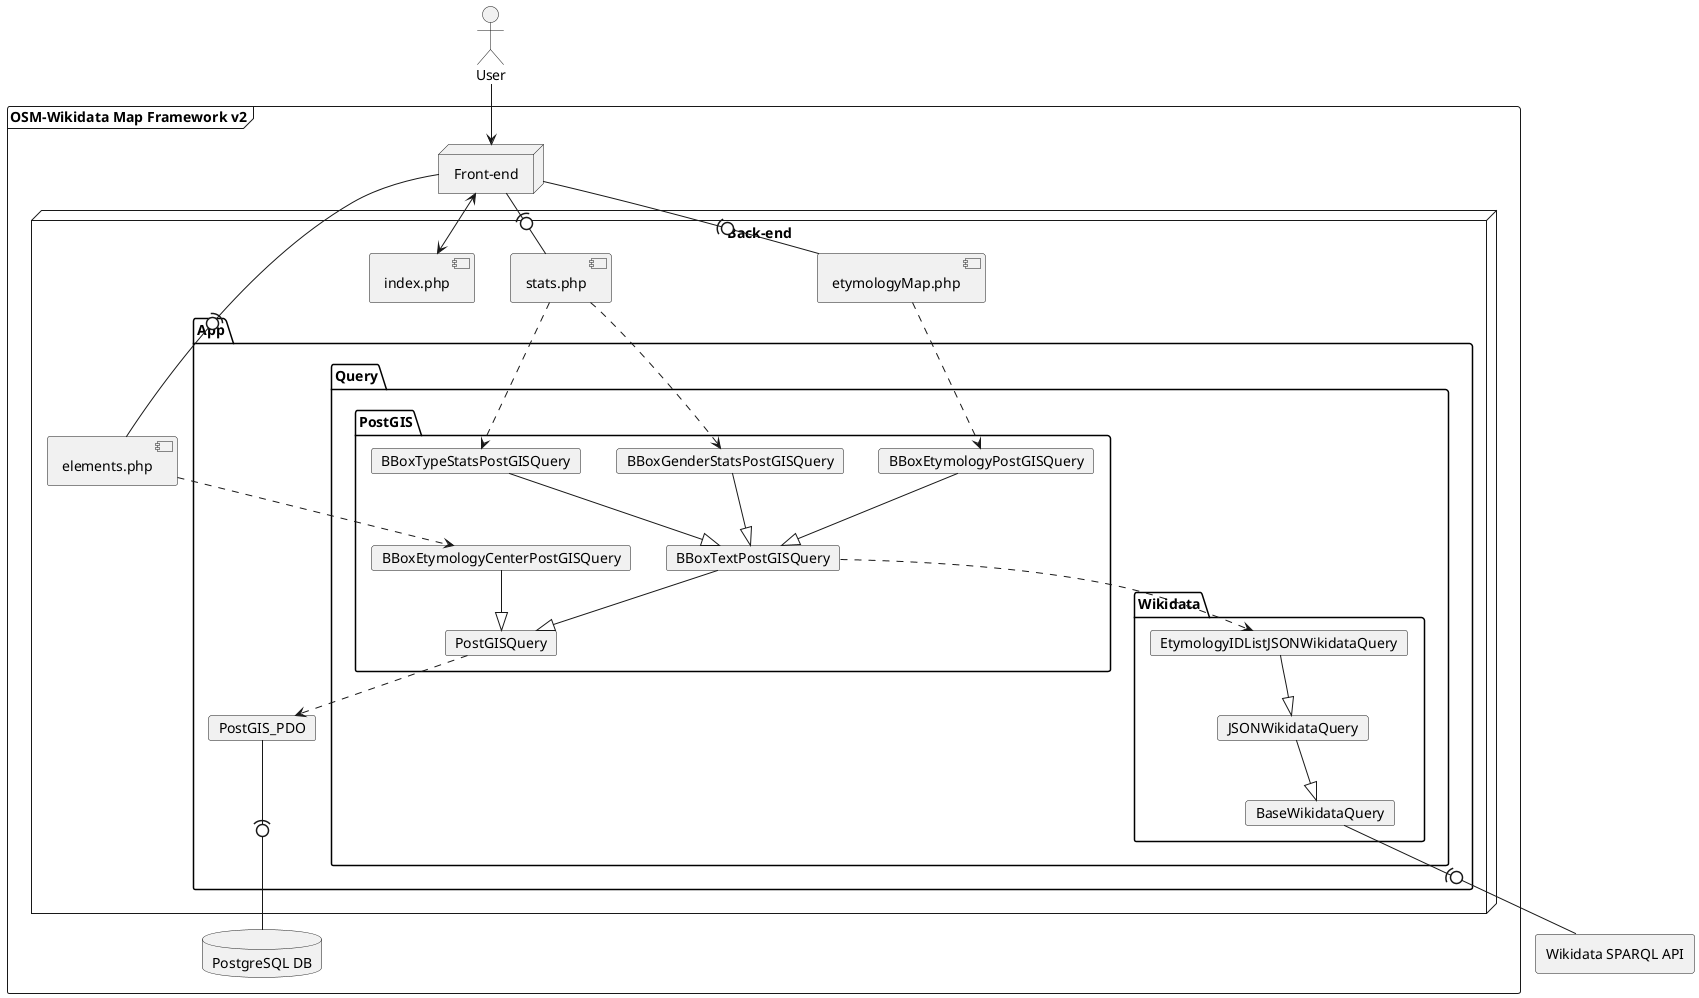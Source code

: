 @startuml v2

actor user as "User"
frame owmf as "OSM-Wikidata Map Framework v2" {
    database db as "PostgreSQL DB"
    node fe as "Front-end"
    node be as "Back-end" {
        component elements as "elements.php"
        component etymologyMap as "etymologyMap.php"
        component stats as "stats.php"
        component index as "index.php"
        package App {
            card PostGIS_PDO
            package Query {
                package PostGIS {
                    card BBoxEtymologyPostGISQuery
                    card BBoxGenderStatsPostGISQuery
                    card BBoxTypeStatsPostGISQuery
                    card BBoxEtymologyCenterPostGISQuery
                    card BBoxTextPostGISQuery
                    card PostGISQuery
                }
                package Wikidata {
                    card EtymologyIDListJSONWikidataQuery
                    card JSONWikidataQuery
                    card BaseWikidataQuery
                }
            }
        }
    }
}
agent wikidata as "Wikidata SPARQL API"

index <--> fe

user --> fe

fe -(0- etymologyMap
fe -(0- elements
fe -(0- stats


etymologyMap ..> BBoxEtymologyPostGISQuery
stats ..> BBoxGenderStatsPostGISQuery
stats ..> BBoxTypeStatsPostGISQuery
elements ..> BBoxEtymologyCenterPostGISQuery

BBoxTextPostGISQuery --|> PostGISQuery
BBoxEtymologyPostGISQuery --|> BBoxTextPostGISQuery
BBoxGenderStatsPostGISQuery --|> BBoxTextPostGISQuery
BBoxTypeStatsPostGISQuery --|> BBoxTextPostGISQuery
BBoxEtymologyCenterPostGISQuery --|> PostGISQuery

EtymologyIDListJSONWikidataQuery --|> JSONWikidataQuery
JSONWikidataQuery --|> BaseWikidataQuery

PostGISQuery ..> PostGIS_PDO
PostGIS_PDO --(0- db
BBoxTextPostGISQuery ..> EtymologyIDListJSONWikidataQuery

BaseWikidataQuery -(0- wikidata

@enduml